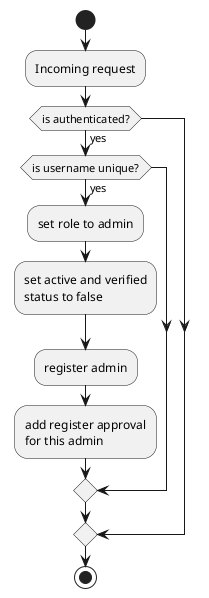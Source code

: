 @startuml
'https://plantuml.com/activity-diagram-beta

start
:Incoming request;
if (is authenticated?) then (yes)
  if (is username unique?) then (yes)
    :set role to admin;
    :set active and verified
    status to false;
    :register admin;
    :add register approval
    for this admin;
  endif
endif
stop
@enduml
